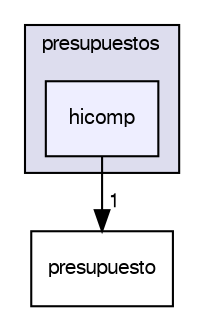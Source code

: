 digraph G {
  compound=true
  node [ fontsize=10, fontname="FreeSans"];
  edge [ labelfontsize=9, labelfontname="FreeSans"];
  subgraph clusterdir_8c1caafd1b6e337f72e8a511da891945 {
    graph [ bgcolor="#ddddee", pencolor="black", label="presupuestos" fontname="FreeSans", fontsize=10, URL="dir_8c1caafd1b6e337f72e8a511da891945.html"]
  dir_3370b10ee50b1fc665f7bbf44156e4f6 [shape=box, label="hicomp", style="filled", fillcolor="#eeeeff", pencolor="black", URL="dir_3370b10ee50b1fc665f7bbf44156e4f6.html"];
  }
  dir_1da355a7e1088ea8185f3059b3d0f9a3 [shape=box label="presupuesto" URL="dir_1da355a7e1088ea8185f3059b3d0f9a3.html"];
  dir_3370b10ee50b1fc665f7bbf44156e4f6->dir_1da355a7e1088ea8185f3059b3d0f9a3 [headlabel="1", labeldistance=1.5 headhref="dir_000018_000015.html"];
}
